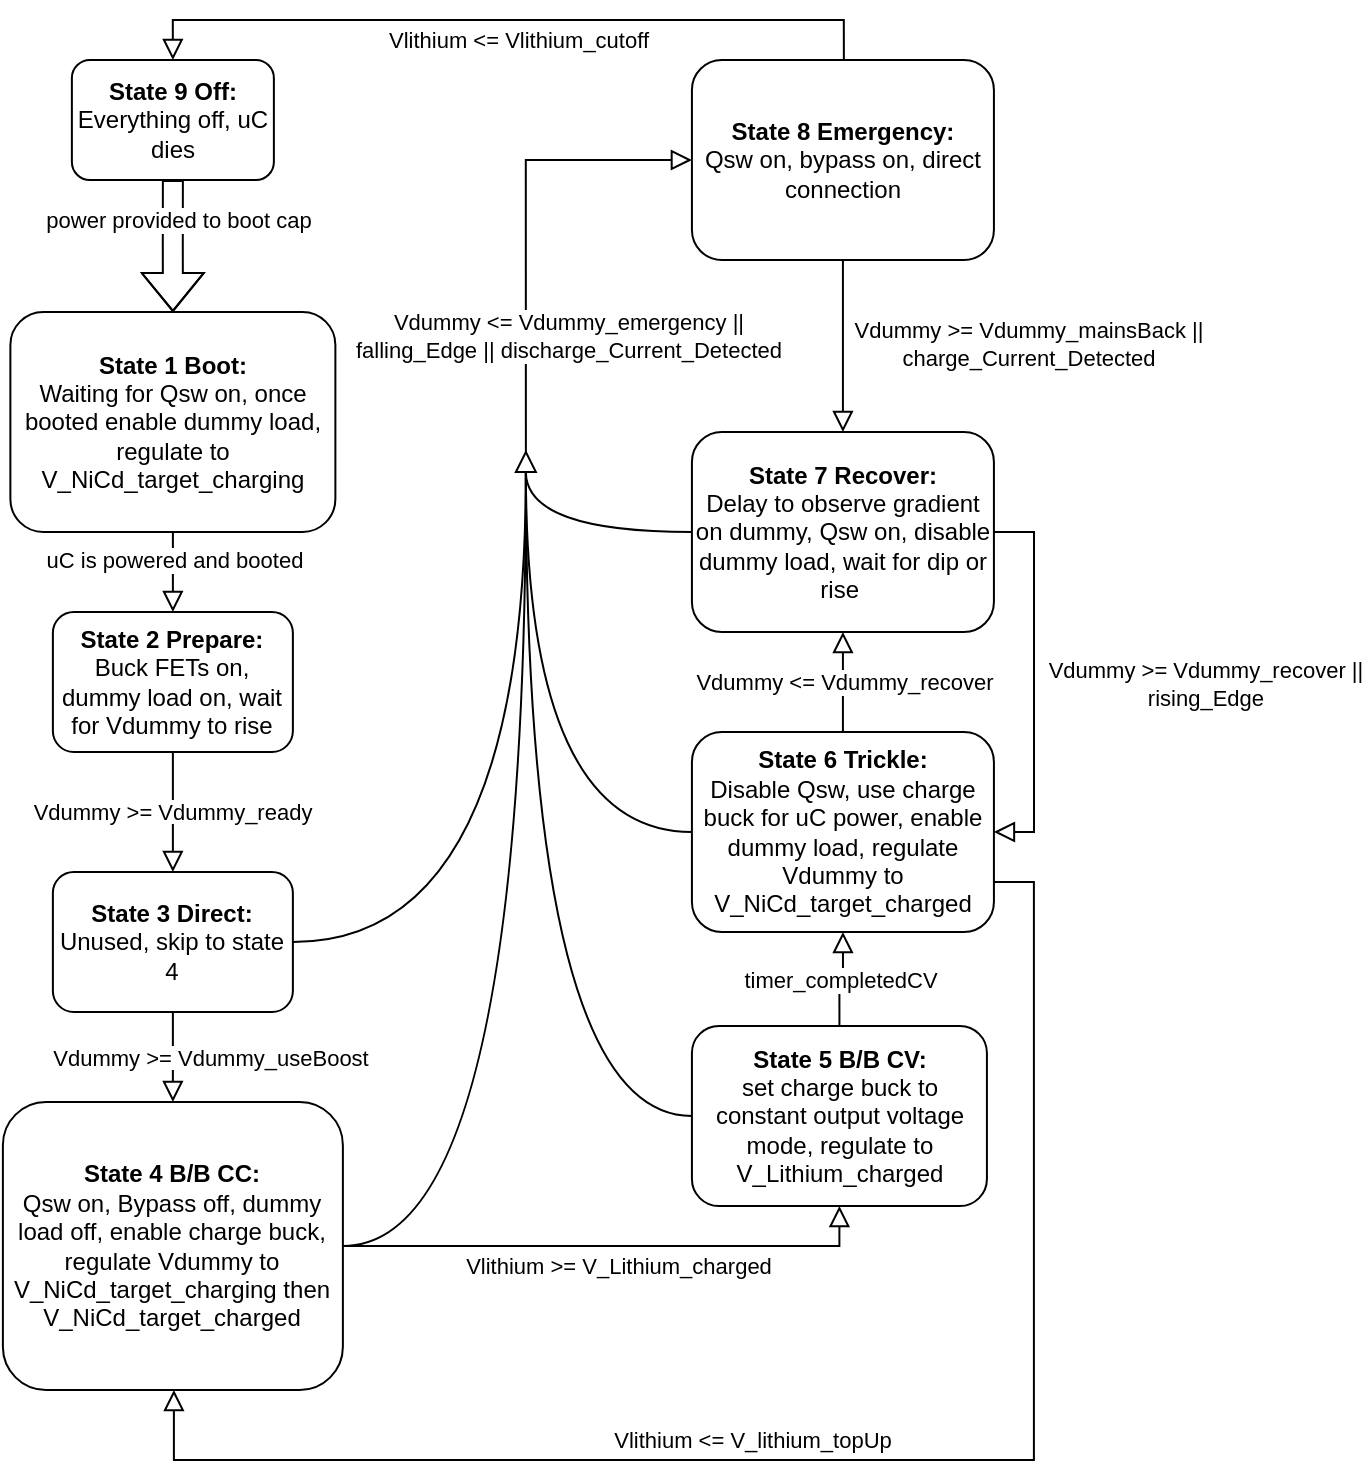 <mxfile version="24.5.4" type="github">
  <diagram id="C5RBs43oDa-KdzZeNtuy" name="Page-1">
    <mxGraphModel dx="2390" dy="1230" grid="1" gridSize="10" guides="1" tooltips="1" connect="1" arrows="1" fold="1" page="1" pageScale="1" pageWidth="827" pageHeight="1169" math="0" shadow="0">
      <root>
        <mxCell id="WIyWlLk6GJQsqaUBKTNV-0" />
        <mxCell id="WIyWlLk6GJQsqaUBKTNV-1" parent="WIyWlLk6GJQsqaUBKTNV-0" />
        <mxCell id="CM--tOaBkX_UErojR5F1-0" value="" style="rounded=0;html=1;jettySize=auto;orthogonalLoop=1;fontSize=11;endArrow=block;endFill=0;endSize=8;strokeWidth=1;shadow=0;labelBackgroundColor=none;edgeStyle=orthogonalEdgeStyle;" edge="1" parent="WIyWlLk6GJQsqaUBKTNV-1" source="CM--tOaBkX_UErojR5F1-2">
          <mxGeometry relative="1" as="geometry">
            <mxPoint x="332.44" y="326" as="targetPoint" />
          </mxGeometry>
        </mxCell>
        <mxCell id="CM--tOaBkX_UErojR5F1-1" value="uC is powered and booted" style="edgeLabel;html=1;align=center;verticalAlign=middle;resizable=0;points=[];" vertex="1" connectable="0" parent="CM--tOaBkX_UErojR5F1-0">
          <mxGeometry x="-0.072" y="1" relative="1" as="geometry">
            <mxPoint x="-1" y="-5" as="offset" />
          </mxGeometry>
        </mxCell>
        <mxCell id="CM--tOaBkX_UErojR5F1-2" value="&lt;b&gt;State 1 Boot:&lt;/b&gt;&lt;div&gt;Waiting for Qsw on, once booted enable dummy load, regulate to V_NiCd_target_charging&lt;/div&gt;" style="rounded=1;whiteSpace=wrap;html=1;fontSize=12;glass=0;strokeWidth=1;shadow=0;" vertex="1" parent="WIyWlLk6GJQsqaUBKTNV-1">
          <mxGeometry x="251.19" y="176" width="162.5" height="110" as="geometry" />
        </mxCell>
        <mxCell id="CM--tOaBkX_UErojR5F1-3" value="&lt;span style=&quot;background-color: rgb(255, 255, 255);&quot;&gt;Vdummy &amp;gt;= Vdummy_useBoost&lt;/span&gt;" style="rounded=0;html=1;jettySize=auto;orthogonalLoop=1;fontSize=11;endArrow=block;endFill=0;endSize=8;strokeWidth=1;shadow=0;labelBackgroundColor=none;edgeStyle=orthogonalEdgeStyle;exitX=0.5;exitY=1;exitDx=0;exitDy=0;entryX=0.5;entryY=0;entryDx=0;entryDy=0;" edge="1" parent="WIyWlLk6GJQsqaUBKTNV-1" source="CM--tOaBkX_UErojR5F1-6" target="CM--tOaBkX_UErojR5F1-7">
          <mxGeometry x="0.047" y="19" relative="1" as="geometry">
            <mxPoint y="-1" as="offset" />
            <mxPoint x="582.44" y="366" as="sourcePoint" />
            <mxPoint x="582.474" y="406.028" as="targetPoint" />
          </mxGeometry>
        </mxCell>
        <mxCell id="CM--tOaBkX_UErojR5F1-4" value="&lt;span style=&quot;background-color: rgb(255, 255, 255);&quot;&gt;Vdummy &amp;gt;= Vdummy_ready&lt;/span&gt;" style="edgeStyle=orthogonalEdgeStyle;rounded=0;html=1;jettySize=auto;orthogonalLoop=1;fontSize=11;endArrow=block;endFill=0;endSize=8;strokeWidth=1;shadow=0;labelBackgroundColor=none;entryX=0.5;entryY=0;entryDx=0;entryDy=0;exitX=0.5;exitY=1;exitDx=0;exitDy=0;" edge="1" parent="WIyWlLk6GJQsqaUBKTNV-1" source="CM--tOaBkX_UErojR5F1-5" target="CM--tOaBkX_UErojR5F1-6">
          <mxGeometry relative="1" as="geometry">
            <mxPoint as="offset" />
            <mxPoint x="392.44" y="436" as="sourcePoint" />
            <Array as="points" />
          </mxGeometry>
        </mxCell>
        <mxCell id="CM--tOaBkX_UErojR5F1-5" value="&lt;b&gt;State 2 Prepare:&lt;/b&gt;&lt;div&gt;Buck FETs on, dummy load on, wait for Vdummy to rise&lt;/div&gt;" style="rounded=1;whiteSpace=wrap;html=1;fontSize=12;glass=0;strokeWidth=1;shadow=0;" vertex="1" parent="WIyWlLk6GJQsqaUBKTNV-1">
          <mxGeometry x="272.44" y="326" width="120" height="70" as="geometry" />
        </mxCell>
        <mxCell id="CM--tOaBkX_UErojR5F1-6" value="&lt;b&gt;State 3 Direct:&lt;/b&gt;&lt;div&gt;Unused, skip to state 4&lt;/div&gt;" style="rounded=1;whiteSpace=wrap;html=1;fontSize=12;glass=0;strokeWidth=1;shadow=0;" vertex="1" parent="WIyWlLk6GJQsqaUBKTNV-1">
          <mxGeometry x="272.44" y="456" width="120" height="70" as="geometry" />
        </mxCell>
        <mxCell id="CM--tOaBkX_UErojR5F1-7" value="&lt;b&gt;State 4 B/B CC:&lt;/b&gt;&lt;div&gt;Qsw on, Bypass off, dummy load off, enable charge buck, regulate Vdummy to V_NiCd_target_charging then V_NiCd_target_charged&lt;/div&gt;" style="rounded=1;whiteSpace=wrap;html=1;fontSize=12;glass=0;strokeWidth=1;shadow=0;" vertex="1" parent="WIyWlLk6GJQsqaUBKTNV-1">
          <mxGeometry x="247.44" y="571" width="170" height="144" as="geometry" />
        </mxCell>
        <mxCell id="CM--tOaBkX_UErojR5F1-8" value="&lt;b&gt;State 5 B/B CV:&lt;/b&gt;&lt;div&gt;set charge buck to constant output voltage mode, regulate to V_Lithium_charged&lt;/div&gt;" style="rounded=1;whiteSpace=wrap;html=1;fontSize=12;glass=0;strokeWidth=1;shadow=0;" vertex="1" parent="WIyWlLk6GJQsqaUBKTNV-1">
          <mxGeometry x="591.96" y="533" width="147.5" height="90" as="geometry" />
        </mxCell>
        <mxCell id="CM--tOaBkX_UErojR5F1-9" value="&lt;span style=&quot;background-color: rgb(255, 255, 255);&quot;&gt;Vlithium &amp;gt;= V_Lithium_charged&lt;/span&gt;" style="rounded=0;html=1;jettySize=auto;orthogonalLoop=1;fontSize=11;endArrow=block;endFill=0;endSize=8;strokeWidth=1;shadow=0;labelBackgroundColor=none;edgeStyle=orthogonalEdgeStyle;exitX=1;exitY=0.5;exitDx=0;exitDy=0;entryX=0.5;entryY=1;entryDx=0;entryDy=0;" edge="1" parent="WIyWlLk6GJQsqaUBKTNV-1" source="CM--tOaBkX_UErojR5F1-7" target="CM--tOaBkX_UErojR5F1-8">
          <mxGeometry x="0.026" y="-10" relative="1" as="geometry">
            <mxPoint as="offset" />
            <mxPoint x="342.44" y="536" as="sourcePoint" />
            <mxPoint x="342.44" y="586" as="targetPoint" />
            <Array as="points">
              <mxPoint x="665.94" y="643" />
            </Array>
          </mxGeometry>
        </mxCell>
        <mxCell id="CM--tOaBkX_UErojR5F1-10" value="&lt;b&gt;State 6 Trickle:&lt;/b&gt;&lt;div&gt;Disable Qsw, use charge buck for uC power, enable dummy load, regulate Vdummy to V_NiCd_target_charged&lt;/div&gt;" style="rounded=1;whiteSpace=wrap;html=1;fontSize=12;glass=0;strokeWidth=1;shadow=0;" vertex="1" parent="WIyWlLk6GJQsqaUBKTNV-1">
          <mxGeometry x="591.96" y="386" width="151" height="100" as="geometry" />
        </mxCell>
        <mxCell id="CM--tOaBkX_UErojR5F1-11" value="" style="rounded=0;html=1;jettySize=auto;orthogonalLoop=1;fontSize=11;endArrow=block;endFill=0;endSize=8;strokeWidth=1;shadow=0;labelBackgroundColor=none;edgeStyle=orthogonalEdgeStyle;exitX=0.5;exitY=0;exitDx=0;exitDy=0;entryX=0.5;entryY=1;entryDx=0;entryDy=0;" edge="1" parent="WIyWlLk6GJQsqaUBKTNV-1" source="CM--tOaBkX_UErojR5F1-8" target="CM--tOaBkX_UErojR5F1-10">
          <mxGeometry x="0.045" y="20" relative="1" as="geometry">
            <mxPoint as="offset" />
            <mxPoint x="504.96" y="636" as="sourcePoint" />
            <mxPoint x="625.96" y="566" as="targetPoint" />
          </mxGeometry>
        </mxCell>
        <mxCell id="CM--tOaBkX_UErojR5F1-12" value="timer_completedCV" style="edgeLabel;html=1;align=center;verticalAlign=middle;resizable=0;points=[];" vertex="1" connectable="0" parent="CM--tOaBkX_UErojR5F1-11">
          <mxGeometry x="-0.042" relative="1" as="geometry">
            <mxPoint as="offset" />
          </mxGeometry>
        </mxCell>
        <mxCell id="CM--tOaBkX_UErojR5F1-13" value="&lt;b&gt;State 7 Recover:&lt;/b&gt;&lt;div&gt;Delay to observe gradient on dummy, Qsw on, disable dummy load, wait for dip or rise&amp;nbsp;&lt;br&gt;&lt;/div&gt;" style="rounded=1;whiteSpace=wrap;html=1;fontSize=12;glass=0;strokeWidth=1;shadow=0;" vertex="1" parent="WIyWlLk6GJQsqaUBKTNV-1">
          <mxGeometry x="591.96" y="236" width="151" height="100" as="geometry" />
        </mxCell>
        <mxCell id="CM--tOaBkX_UErojR5F1-14" value="" style="triangle;whiteSpace=wrap;html=1;rotation=-90;" vertex="1" parent="WIyWlLk6GJQsqaUBKTNV-1">
          <mxGeometry x="503.94" y="246" width="10" height="10" as="geometry" />
        </mxCell>
        <mxCell id="CM--tOaBkX_UErojR5F1-15" value="" style="edgeStyle=orthogonalEdgeStyle;rounded=0;html=1;jettySize=auto;orthogonalLoop=1;fontSize=11;endArrow=none;endFill=0;strokeWidth=1;shadow=0;labelBackgroundColor=none;entryX=0;entryY=0.5;entryDx=0;entryDy=0;exitX=1;exitY=0.5;exitDx=0;exitDy=0;curved=1;" edge="1" parent="WIyWlLk6GJQsqaUBKTNV-1" source="CM--tOaBkX_UErojR5F1-6" target="CM--tOaBkX_UErojR5F1-14">
          <mxGeometry relative="1" as="geometry">
            <mxPoint as="offset" />
            <mxPoint x="342.44" y="406" as="sourcePoint" />
            <mxPoint x="342.44" y="466" as="targetPoint" />
            <Array as="points" />
          </mxGeometry>
        </mxCell>
        <mxCell id="CM--tOaBkX_UErojR5F1-16" value="" style="edgeStyle=orthogonalEdgeStyle;rounded=0;html=1;jettySize=auto;orthogonalLoop=1;fontSize=11;endArrow=none;endFill=0;strokeWidth=1;shadow=0;labelBackgroundColor=none;exitX=1;exitY=0.5;exitDx=0;exitDy=0;curved=1;entryX=0;entryY=0.5;entryDx=0;entryDy=0;" edge="1" parent="WIyWlLk6GJQsqaUBKTNV-1" source="CM--tOaBkX_UErojR5F1-7" target="CM--tOaBkX_UErojR5F1-14">
          <mxGeometry relative="1" as="geometry">
            <mxPoint as="offset" />
            <mxPoint x="402.44" y="501" as="sourcePoint" />
            <mxPoint x="472.44" y="266" as="targetPoint" />
            <Array as="points" />
          </mxGeometry>
        </mxCell>
        <mxCell id="CM--tOaBkX_UErojR5F1-17" value="" style="edgeStyle=orthogonalEdgeStyle;rounded=0;html=1;jettySize=auto;orthogonalLoop=1;fontSize=11;endArrow=none;endFill=0;strokeWidth=1;shadow=0;labelBackgroundColor=none;exitX=0;exitY=0.5;exitDx=0;exitDy=0;curved=1;entryX=0;entryY=0.5;entryDx=0;entryDy=0;" edge="1" parent="WIyWlLk6GJQsqaUBKTNV-1" source="CM--tOaBkX_UErojR5F1-8" target="CM--tOaBkX_UErojR5F1-14">
          <mxGeometry relative="1" as="geometry">
            <mxPoint as="offset" />
            <mxPoint x="415.44" y="636" as="sourcePoint" />
            <mxPoint x="462.44" y="356" as="targetPoint" />
            <Array as="points" />
          </mxGeometry>
        </mxCell>
        <mxCell id="CM--tOaBkX_UErojR5F1-18" value="" style="edgeStyle=orthogonalEdgeStyle;rounded=0;html=1;jettySize=auto;orthogonalLoop=1;fontSize=11;endArrow=none;endFill=0;strokeWidth=1;shadow=0;labelBackgroundColor=none;exitX=0;exitY=0.5;exitDx=0;exitDy=0;curved=1;entryX=0;entryY=0.5;entryDx=0;entryDy=0;" edge="1" parent="WIyWlLk6GJQsqaUBKTNV-1" source="CM--tOaBkX_UErojR5F1-10" target="CM--tOaBkX_UErojR5F1-14">
          <mxGeometry relative="1" as="geometry">
            <mxPoint as="offset" />
            <mxPoint x="529.44" y="551" as="sourcePoint" />
            <mxPoint x="457.44" y="356" as="targetPoint" />
            <Array as="points" />
          </mxGeometry>
        </mxCell>
        <mxCell id="CM--tOaBkX_UErojR5F1-19" value="&lt;b&gt;State 8 Emergency:&lt;/b&gt;&lt;div&gt;Qsw on, bypass on, direct connection&lt;/div&gt;" style="rounded=1;whiteSpace=wrap;html=1;fontSize=12;glass=0;strokeWidth=1;shadow=0;" vertex="1" parent="WIyWlLk6GJQsqaUBKTNV-1">
          <mxGeometry x="591.96" y="50" width="151" height="100" as="geometry" />
        </mxCell>
        <mxCell id="CM--tOaBkX_UErojR5F1-20" value="" style="rounded=0;html=1;jettySize=auto;orthogonalLoop=1;fontSize=11;endArrow=block;endFill=0;endSize=8;strokeWidth=1;shadow=0;labelBackgroundColor=none;edgeStyle=orthogonalEdgeStyle;entryX=0;entryY=0.5;entryDx=0;entryDy=0;exitX=1;exitY=0.5;exitDx=0;exitDy=0;" edge="1" parent="WIyWlLk6GJQsqaUBKTNV-1" source="CM--tOaBkX_UErojR5F1-14" target="CM--tOaBkX_UErojR5F1-19">
          <mxGeometry x="0.045" y="20" relative="1" as="geometry">
            <mxPoint as="offset" />
            <mxPoint x="409.94" y="110" as="sourcePoint" />
            <mxPoint x="587.94" y="460" as="targetPoint" />
          </mxGeometry>
        </mxCell>
        <mxCell id="CM--tOaBkX_UErojR5F1-21" value="Vdummy &amp;lt;= Vdummy_emergency ||&lt;div&gt;falling_Edge || discharge_Current_Detected&lt;/div&gt;" style="edgeLabel;html=1;align=center;verticalAlign=middle;resizable=0;points=[];" vertex="1" connectable="0" parent="CM--tOaBkX_UErojR5F1-20">
          <mxGeometry x="-0.09" relative="1" as="geometry">
            <mxPoint x="21" y="46" as="offset" />
          </mxGeometry>
        </mxCell>
        <mxCell id="CM--tOaBkX_UErojR5F1-22" value="" style="edgeStyle=orthogonalEdgeStyle;rounded=0;html=1;jettySize=auto;orthogonalLoop=1;fontSize=11;endArrow=none;endFill=0;strokeWidth=1;shadow=0;labelBackgroundColor=none;exitX=0;exitY=0.5;exitDx=0;exitDy=0;curved=1;entryX=0;entryY=0.5;entryDx=0;entryDy=0;" edge="1" parent="WIyWlLk6GJQsqaUBKTNV-1" source="CM--tOaBkX_UErojR5F1-13" target="CM--tOaBkX_UErojR5F1-14">
          <mxGeometry relative="1" as="geometry">
            <mxPoint as="offset" />
            <mxPoint x="512.94" y="436" as="sourcePoint" />
            <mxPoint x="449.94" y="196" as="targetPoint" />
            <Array as="points" />
          </mxGeometry>
        </mxCell>
        <mxCell id="CM--tOaBkX_UErojR5F1-23" style="edgeStyle=orthogonalEdgeStyle;rounded=0;orthogonalLoop=1;jettySize=auto;html=1;exitX=0.5;exitY=1;exitDx=0;exitDy=0;shape=flexArrow;" edge="1" parent="WIyWlLk6GJQsqaUBKTNV-1" source="CM--tOaBkX_UErojR5F1-25" target="CM--tOaBkX_UErojR5F1-2">
          <mxGeometry relative="1" as="geometry" />
        </mxCell>
        <mxCell id="CM--tOaBkX_UErojR5F1-24" value="power provided to boot cap" style="edgeLabel;html=1;align=center;verticalAlign=middle;resizable=0;points=[];" vertex="1" connectable="0" parent="CM--tOaBkX_UErojR5F1-23">
          <mxGeometry x="0.026" y="-4" relative="1" as="geometry">
            <mxPoint x="6" y="-14" as="offset" />
          </mxGeometry>
        </mxCell>
        <mxCell id="CM--tOaBkX_UErojR5F1-25" value="&lt;b&gt;State 9 Off:&lt;/b&gt;&lt;div&gt;Everything off, uC dies&lt;/div&gt;" style="rounded=1;whiteSpace=wrap;html=1;fontSize=12;glass=0;strokeWidth=1;shadow=0;" vertex="1" parent="WIyWlLk6GJQsqaUBKTNV-1">
          <mxGeometry x="281.94" y="50" width="101" height="60" as="geometry" />
        </mxCell>
        <mxCell id="CM--tOaBkX_UErojR5F1-26" value="" style="rounded=0;html=1;jettySize=auto;orthogonalLoop=1;fontSize=11;endArrow=block;endFill=0;endSize=8;strokeWidth=1;shadow=0;labelBackgroundColor=none;edgeStyle=orthogonalEdgeStyle;entryX=0.5;entryY=0;entryDx=0;entryDy=0;" edge="1" parent="WIyWlLk6GJQsqaUBKTNV-1" target="CM--tOaBkX_UErojR5F1-25">
          <mxGeometry x="0.045" y="20" relative="1" as="geometry">
            <mxPoint as="offset" />
            <mxPoint x="667.94" y="50" as="sourcePoint" />
            <mxPoint x="512.94" y="110" as="targetPoint" />
            <Array as="points">
              <mxPoint x="667.94" y="30" />
              <mxPoint x="332.94" y="30" />
            </Array>
          </mxGeometry>
        </mxCell>
        <mxCell id="CM--tOaBkX_UErojR5F1-27" value="Vlithium &amp;lt;= Vlithium_cutoff" style="edgeLabel;html=1;align=center;verticalAlign=middle;resizable=0;points=[];" vertex="1" connectable="0" parent="CM--tOaBkX_UErojR5F1-26">
          <mxGeometry x="-0.09" relative="1" as="geometry">
            <mxPoint x="-12" y="10" as="offset" />
          </mxGeometry>
        </mxCell>
        <mxCell id="CM--tOaBkX_UErojR5F1-28" value="" style="rounded=0;html=1;jettySize=auto;orthogonalLoop=1;fontSize=11;endArrow=block;endFill=0;endSize=8;strokeWidth=1;shadow=0;labelBackgroundColor=none;edgeStyle=orthogonalEdgeStyle;entryX=0.5;entryY=0;entryDx=0;entryDy=0;exitX=0.5;exitY=1;exitDx=0;exitDy=0;" edge="1" parent="WIyWlLk6GJQsqaUBKTNV-1" source="CM--tOaBkX_UErojR5F1-19" target="CM--tOaBkX_UErojR5F1-13">
          <mxGeometry x="0.045" y="20" relative="1" as="geometry">
            <mxPoint as="offset" />
            <mxPoint x="667.46" y="176" as="sourcePoint" />
            <mxPoint x="602.46" y="136" as="targetPoint" />
          </mxGeometry>
        </mxCell>
        <mxCell id="CM--tOaBkX_UErojR5F1-29" value="Vdummy &amp;gt;= Vdummy_mainsBack ||&lt;div&gt;charge_Current_Detected&lt;/div&gt;" style="edgeLabel;html=1;align=center;verticalAlign=middle;resizable=0;points=[];" vertex="1" connectable="0" parent="CM--tOaBkX_UErojR5F1-28">
          <mxGeometry x="-0.09" relative="1" as="geometry">
            <mxPoint x="92" y="3" as="offset" />
          </mxGeometry>
        </mxCell>
        <mxCell id="CM--tOaBkX_UErojR5F1-30" value="" style="rounded=0;html=1;jettySize=auto;orthogonalLoop=1;fontSize=11;endArrow=block;endFill=0;endSize=8;strokeWidth=1;shadow=0;labelBackgroundColor=none;edgeStyle=orthogonalEdgeStyle;entryX=1;entryY=0.5;entryDx=0;entryDy=0;exitX=1;exitY=0.5;exitDx=0;exitDy=0;" edge="1" parent="WIyWlLk6GJQsqaUBKTNV-1" source="CM--tOaBkX_UErojR5F1-13" target="CM--tOaBkX_UErojR5F1-10">
          <mxGeometry x="0.045" y="20" relative="1" as="geometry">
            <mxPoint as="offset" />
            <mxPoint x="667.46" y="226" as="sourcePoint" />
            <mxPoint x="677.46" y="246" as="targetPoint" />
          </mxGeometry>
        </mxCell>
        <mxCell id="CM--tOaBkX_UErojR5F1-31" value="Vdummy &amp;gt;= Vdummy_recover ||&amp;nbsp;&lt;div&gt;rising_Edge&amp;nbsp;&lt;/div&gt;" style="edgeLabel;html=1;align=center;verticalAlign=middle;resizable=0;points=[];" vertex="1" connectable="0" parent="CM--tOaBkX_UErojR5F1-30">
          <mxGeometry x="-0.09" relative="1" as="geometry">
            <mxPoint x="87" y="9" as="offset" />
          </mxGeometry>
        </mxCell>
        <mxCell id="CM--tOaBkX_UErojR5F1-32" value="" style="rounded=0;html=1;jettySize=auto;orthogonalLoop=1;fontSize=11;endArrow=block;endFill=0;endSize=8;strokeWidth=1;shadow=0;labelBackgroundColor=none;edgeStyle=orthogonalEdgeStyle;entryX=0.5;entryY=1;entryDx=0;entryDy=0;exitX=0.5;exitY=0;exitDx=0;exitDy=0;" edge="1" parent="WIyWlLk6GJQsqaUBKTNV-1" source="CM--tOaBkX_UErojR5F1-10" target="CM--tOaBkX_UErojR5F1-13">
          <mxGeometry x="0.045" y="20" relative="1" as="geometry">
            <mxPoint as="offset" />
            <mxPoint x="753.46" y="296" as="sourcePoint" />
            <mxPoint x="753.46" y="446" as="targetPoint" />
          </mxGeometry>
        </mxCell>
        <mxCell id="CM--tOaBkX_UErojR5F1-33" value="Vdummy &amp;lt;= Vdummy_recover" style="edgeLabel;html=1;align=center;verticalAlign=middle;resizable=0;points=[];" vertex="1" connectable="0" parent="CM--tOaBkX_UErojR5F1-32">
          <mxGeometry x="-0.09" relative="1" as="geometry">
            <mxPoint y="-2" as="offset" />
          </mxGeometry>
        </mxCell>
        <mxCell id="CM--tOaBkX_UErojR5F1-34" value="" style="rounded=0;html=1;jettySize=auto;orthogonalLoop=1;fontSize=11;endArrow=block;endFill=0;endSize=8;strokeWidth=1;shadow=0;labelBackgroundColor=none;edgeStyle=orthogonalEdgeStyle;entryX=0.5;entryY=1;entryDx=0;entryDy=0;exitX=1;exitY=0.75;exitDx=0;exitDy=0;" edge="1" parent="WIyWlLk6GJQsqaUBKTNV-1" source="CM--tOaBkX_UErojR5F1-10" target="CM--tOaBkX_UErojR5F1-7">
          <mxGeometry x="0.045" y="20" relative="1" as="geometry">
            <mxPoint as="offset" />
            <mxPoint x="663.94" y="296" as="sourcePoint" />
            <mxPoint x="663.94" y="446" as="targetPoint" />
            <Array as="points">
              <mxPoint x="762.94" y="461" />
              <mxPoint x="762.94" y="750" />
              <mxPoint x="332.94" y="750" />
              <mxPoint x="332.94" y="715" />
            </Array>
          </mxGeometry>
        </mxCell>
        <mxCell id="CM--tOaBkX_UErojR5F1-35" value="Vlithium &amp;lt;= V_lithium_topUp" style="edgeLabel;html=1;align=center;verticalAlign=middle;resizable=0;points=[];" vertex="1" connectable="0" parent="CM--tOaBkX_UErojR5F1-34">
          <mxGeometry x="-0.09" relative="1" as="geometry">
            <mxPoint x="-98" y="-10" as="offset" />
          </mxGeometry>
        </mxCell>
      </root>
    </mxGraphModel>
  </diagram>
</mxfile>
